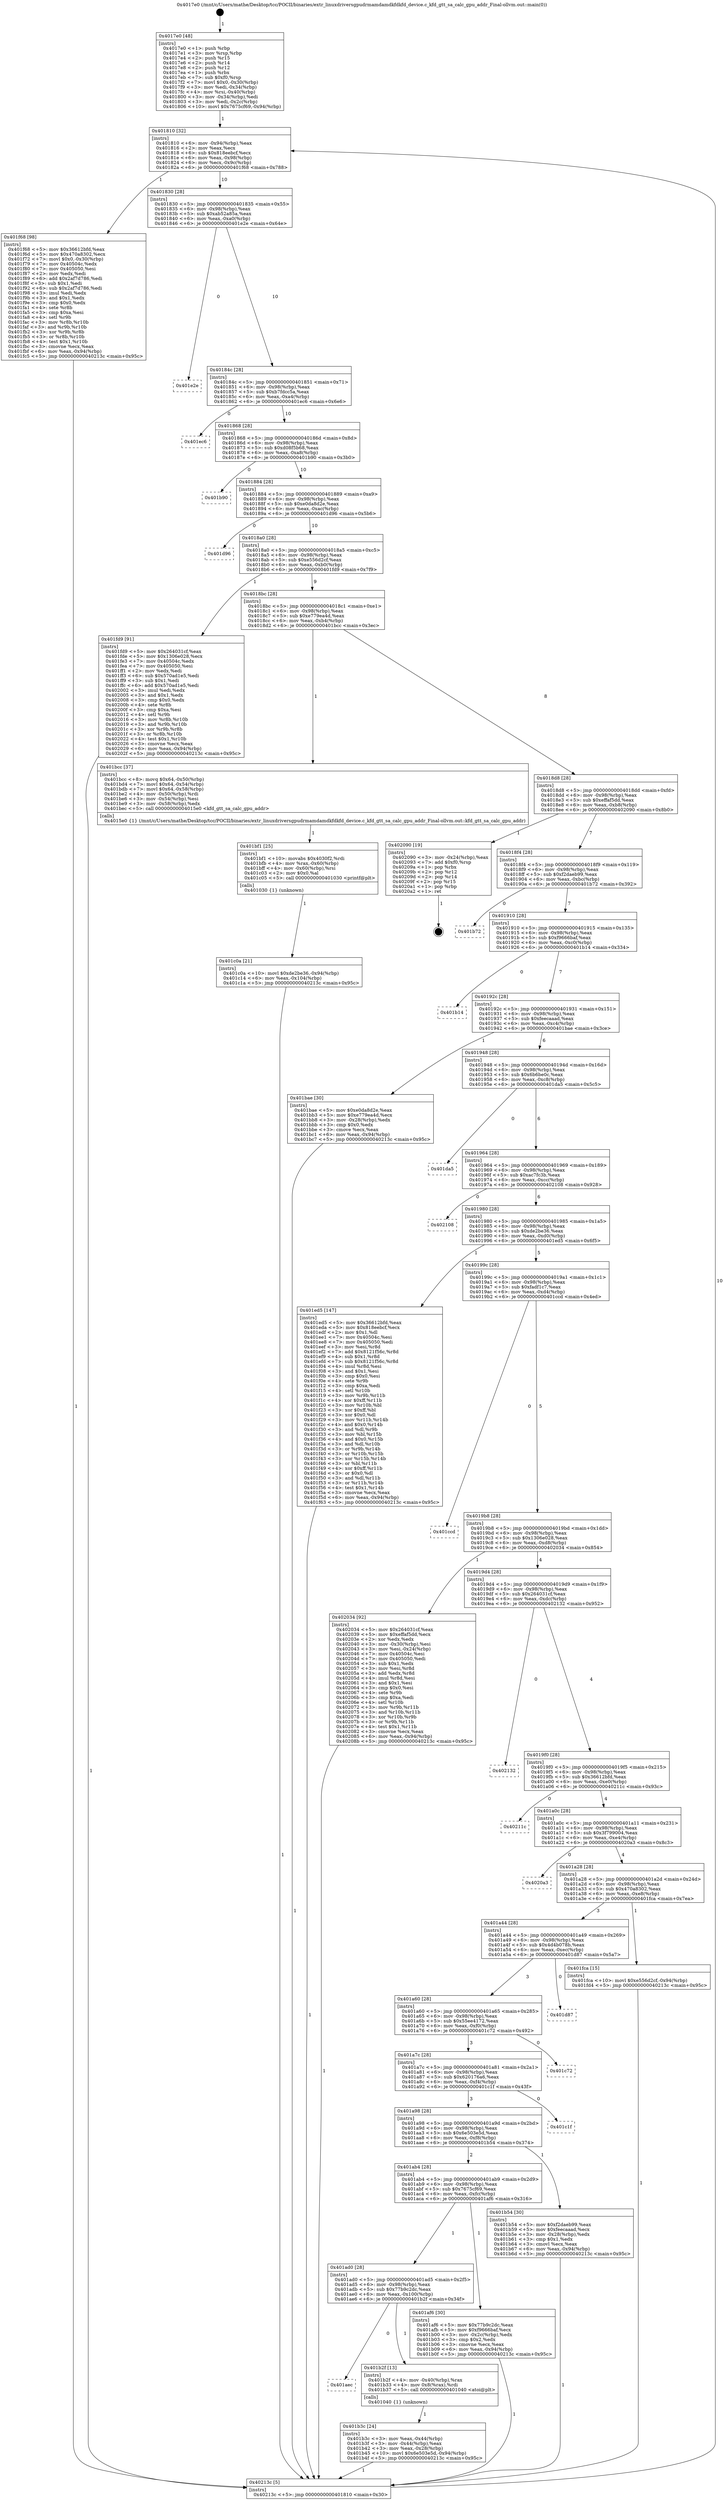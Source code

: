 digraph "0x4017e0" {
  label = "0x4017e0 (/mnt/c/Users/mathe/Desktop/tcc/POCII/binaries/extr_linuxdriversgpudrmamdamdkfdkfd_device.c_kfd_gtt_sa_calc_gpu_addr_Final-ollvm.out::main(0))"
  labelloc = "t"
  node[shape=record]

  Entry [label="",width=0.3,height=0.3,shape=circle,fillcolor=black,style=filled]
  "0x401810" [label="{
     0x401810 [32]\l
     | [instrs]\l
     &nbsp;&nbsp;0x401810 \<+6\>: mov -0x94(%rbp),%eax\l
     &nbsp;&nbsp;0x401816 \<+2\>: mov %eax,%ecx\l
     &nbsp;&nbsp;0x401818 \<+6\>: sub $0x818eebcf,%ecx\l
     &nbsp;&nbsp;0x40181e \<+6\>: mov %eax,-0x98(%rbp)\l
     &nbsp;&nbsp;0x401824 \<+6\>: mov %ecx,-0x9c(%rbp)\l
     &nbsp;&nbsp;0x40182a \<+6\>: je 0000000000401f68 \<main+0x788\>\l
  }"]
  "0x401f68" [label="{
     0x401f68 [98]\l
     | [instrs]\l
     &nbsp;&nbsp;0x401f68 \<+5\>: mov $0x36612bfd,%eax\l
     &nbsp;&nbsp;0x401f6d \<+5\>: mov $0x470a8302,%ecx\l
     &nbsp;&nbsp;0x401f72 \<+7\>: movl $0x0,-0x30(%rbp)\l
     &nbsp;&nbsp;0x401f79 \<+7\>: mov 0x40504c,%edx\l
     &nbsp;&nbsp;0x401f80 \<+7\>: mov 0x405050,%esi\l
     &nbsp;&nbsp;0x401f87 \<+2\>: mov %edx,%edi\l
     &nbsp;&nbsp;0x401f89 \<+6\>: add $0x2af7d786,%edi\l
     &nbsp;&nbsp;0x401f8f \<+3\>: sub $0x1,%edi\l
     &nbsp;&nbsp;0x401f92 \<+6\>: sub $0x2af7d786,%edi\l
     &nbsp;&nbsp;0x401f98 \<+3\>: imul %edi,%edx\l
     &nbsp;&nbsp;0x401f9b \<+3\>: and $0x1,%edx\l
     &nbsp;&nbsp;0x401f9e \<+3\>: cmp $0x0,%edx\l
     &nbsp;&nbsp;0x401fa1 \<+4\>: sete %r8b\l
     &nbsp;&nbsp;0x401fa5 \<+3\>: cmp $0xa,%esi\l
     &nbsp;&nbsp;0x401fa8 \<+4\>: setl %r9b\l
     &nbsp;&nbsp;0x401fac \<+3\>: mov %r8b,%r10b\l
     &nbsp;&nbsp;0x401faf \<+3\>: and %r9b,%r10b\l
     &nbsp;&nbsp;0x401fb2 \<+3\>: xor %r9b,%r8b\l
     &nbsp;&nbsp;0x401fb5 \<+3\>: or %r8b,%r10b\l
     &nbsp;&nbsp;0x401fb8 \<+4\>: test $0x1,%r10b\l
     &nbsp;&nbsp;0x401fbc \<+3\>: cmovne %ecx,%eax\l
     &nbsp;&nbsp;0x401fbf \<+6\>: mov %eax,-0x94(%rbp)\l
     &nbsp;&nbsp;0x401fc5 \<+5\>: jmp 000000000040213c \<main+0x95c\>\l
  }"]
  "0x401830" [label="{
     0x401830 [28]\l
     | [instrs]\l
     &nbsp;&nbsp;0x401830 \<+5\>: jmp 0000000000401835 \<main+0x55\>\l
     &nbsp;&nbsp;0x401835 \<+6\>: mov -0x98(%rbp),%eax\l
     &nbsp;&nbsp;0x40183b \<+5\>: sub $0xab52a85a,%eax\l
     &nbsp;&nbsp;0x401840 \<+6\>: mov %eax,-0xa0(%rbp)\l
     &nbsp;&nbsp;0x401846 \<+6\>: je 0000000000401e2e \<main+0x64e\>\l
  }"]
  Exit [label="",width=0.3,height=0.3,shape=circle,fillcolor=black,style=filled,peripheries=2]
  "0x401e2e" [label="{
     0x401e2e\l
  }", style=dashed]
  "0x40184c" [label="{
     0x40184c [28]\l
     | [instrs]\l
     &nbsp;&nbsp;0x40184c \<+5\>: jmp 0000000000401851 \<main+0x71\>\l
     &nbsp;&nbsp;0x401851 \<+6\>: mov -0x98(%rbp),%eax\l
     &nbsp;&nbsp;0x401857 \<+5\>: sub $0xb7fdcc5a,%eax\l
     &nbsp;&nbsp;0x40185c \<+6\>: mov %eax,-0xa4(%rbp)\l
     &nbsp;&nbsp;0x401862 \<+6\>: je 0000000000401ec6 \<main+0x6e6\>\l
  }"]
  "0x401c0a" [label="{
     0x401c0a [21]\l
     | [instrs]\l
     &nbsp;&nbsp;0x401c0a \<+10\>: movl $0xde2be36,-0x94(%rbp)\l
     &nbsp;&nbsp;0x401c14 \<+6\>: mov %eax,-0x104(%rbp)\l
     &nbsp;&nbsp;0x401c1a \<+5\>: jmp 000000000040213c \<main+0x95c\>\l
  }"]
  "0x401ec6" [label="{
     0x401ec6\l
  }", style=dashed]
  "0x401868" [label="{
     0x401868 [28]\l
     | [instrs]\l
     &nbsp;&nbsp;0x401868 \<+5\>: jmp 000000000040186d \<main+0x8d\>\l
     &nbsp;&nbsp;0x40186d \<+6\>: mov -0x98(%rbp),%eax\l
     &nbsp;&nbsp;0x401873 \<+5\>: sub $0xd08f5b68,%eax\l
     &nbsp;&nbsp;0x401878 \<+6\>: mov %eax,-0xa8(%rbp)\l
     &nbsp;&nbsp;0x40187e \<+6\>: je 0000000000401b90 \<main+0x3b0\>\l
  }"]
  "0x401bf1" [label="{
     0x401bf1 [25]\l
     | [instrs]\l
     &nbsp;&nbsp;0x401bf1 \<+10\>: movabs $0x4030f2,%rdi\l
     &nbsp;&nbsp;0x401bfb \<+4\>: mov %rax,-0x60(%rbp)\l
     &nbsp;&nbsp;0x401bff \<+4\>: mov -0x60(%rbp),%rsi\l
     &nbsp;&nbsp;0x401c03 \<+2\>: mov $0x0,%al\l
     &nbsp;&nbsp;0x401c05 \<+5\>: call 0000000000401030 \<printf@plt\>\l
     | [calls]\l
     &nbsp;&nbsp;0x401030 \{1\} (unknown)\l
  }"]
  "0x401b90" [label="{
     0x401b90\l
  }", style=dashed]
  "0x401884" [label="{
     0x401884 [28]\l
     | [instrs]\l
     &nbsp;&nbsp;0x401884 \<+5\>: jmp 0000000000401889 \<main+0xa9\>\l
     &nbsp;&nbsp;0x401889 \<+6\>: mov -0x98(%rbp),%eax\l
     &nbsp;&nbsp;0x40188f \<+5\>: sub $0xe0da8d2e,%eax\l
     &nbsp;&nbsp;0x401894 \<+6\>: mov %eax,-0xac(%rbp)\l
     &nbsp;&nbsp;0x40189a \<+6\>: je 0000000000401d96 \<main+0x5b6\>\l
  }"]
  "0x401b3c" [label="{
     0x401b3c [24]\l
     | [instrs]\l
     &nbsp;&nbsp;0x401b3c \<+3\>: mov %eax,-0x44(%rbp)\l
     &nbsp;&nbsp;0x401b3f \<+3\>: mov -0x44(%rbp),%eax\l
     &nbsp;&nbsp;0x401b42 \<+3\>: mov %eax,-0x28(%rbp)\l
     &nbsp;&nbsp;0x401b45 \<+10\>: movl $0x6e503e5d,-0x94(%rbp)\l
     &nbsp;&nbsp;0x401b4f \<+5\>: jmp 000000000040213c \<main+0x95c\>\l
  }"]
  "0x401d96" [label="{
     0x401d96\l
  }", style=dashed]
  "0x4018a0" [label="{
     0x4018a0 [28]\l
     | [instrs]\l
     &nbsp;&nbsp;0x4018a0 \<+5\>: jmp 00000000004018a5 \<main+0xc5\>\l
     &nbsp;&nbsp;0x4018a5 \<+6\>: mov -0x98(%rbp),%eax\l
     &nbsp;&nbsp;0x4018ab \<+5\>: sub $0xe556d2cf,%eax\l
     &nbsp;&nbsp;0x4018b0 \<+6\>: mov %eax,-0xb0(%rbp)\l
     &nbsp;&nbsp;0x4018b6 \<+6\>: je 0000000000401fd9 \<main+0x7f9\>\l
  }"]
  "0x401aec" [label="{
     0x401aec\l
  }", style=dashed]
  "0x401fd9" [label="{
     0x401fd9 [91]\l
     | [instrs]\l
     &nbsp;&nbsp;0x401fd9 \<+5\>: mov $0x264031cf,%eax\l
     &nbsp;&nbsp;0x401fde \<+5\>: mov $0x1306e028,%ecx\l
     &nbsp;&nbsp;0x401fe3 \<+7\>: mov 0x40504c,%edx\l
     &nbsp;&nbsp;0x401fea \<+7\>: mov 0x405050,%esi\l
     &nbsp;&nbsp;0x401ff1 \<+2\>: mov %edx,%edi\l
     &nbsp;&nbsp;0x401ff3 \<+6\>: sub $0x570ad1e5,%edi\l
     &nbsp;&nbsp;0x401ff9 \<+3\>: sub $0x1,%edi\l
     &nbsp;&nbsp;0x401ffc \<+6\>: add $0x570ad1e5,%edi\l
     &nbsp;&nbsp;0x402002 \<+3\>: imul %edi,%edx\l
     &nbsp;&nbsp;0x402005 \<+3\>: and $0x1,%edx\l
     &nbsp;&nbsp;0x402008 \<+3\>: cmp $0x0,%edx\l
     &nbsp;&nbsp;0x40200b \<+4\>: sete %r8b\l
     &nbsp;&nbsp;0x40200f \<+3\>: cmp $0xa,%esi\l
     &nbsp;&nbsp;0x402012 \<+4\>: setl %r9b\l
     &nbsp;&nbsp;0x402016 \<+3\>: mov %r8b,%r10b\l
     &nbsp;&nbsp;0x402019 \<+3\>: and %r9b,%r10b\l
     &nbsp;&nbsp;0x40201c \<+3\>: xor %r9b,%r8b\l
     &nbsp;&nbsp;0x40201f \<+3\>: or %r8b,%r10b\l
     &nbsp;&nbsp;0x402022 \<+4\>: test $0x1,%r10b\l
     &nbsp;&nbsp;0x402026 \<+3\>: cmovne %ecx,%eax\l
     &nbsp;&nbsp;0x402029 \<+6\>: mov %eax,-0x94(%rbp)\l
     &nbsp;&nbsp;0x40202f \<+5\>: jmp 000000000040213c \<main+0x95c\>\l
  }"]
  "0x4018bc" [label="{
     0x4018bc [28]\l
     | [instrs]\l
     &nbsp;&nbsp;0x4018bc \<+5\>: jmp 00000000004018c1 \<main+0xe1\>\l
     &nbsp;&nbsp;0x4018c1 \<+6\>: mov -0x98(%rbp),%eax\l
     &nbsp;&nbsp;0x4018c7 \<+5\>: sub $0xe779ea4d,%eax\l
     &nbsp;&nbsp;0x4018cc \<+6\>: mov %eax,-0xb4(%rbp)\l
     &nbsp;&nbsp;0x4018d2 \<+6\>: je 0000000000401bcc \<main+0x3ec\>\l
  }"]
  "0x401b2f" [label="{
     0x401b2f [13]\l
     | [instrs]\l
     &nbsp;&nbsp;0x401b2f \<+4\>: mov -0x40(%rbp),%rax\l
     &nbsp;&nbsp;0x401b33 \<+4\>: mov 0x8(%rax),%rdi\l
     &nbsp;&nbsp;0x401b37 \<+5\>: call 0000000000401040 \<atoi@plt\>\l
     | [calls]\l
     &nbsp;&nbsp;0x401040 \{1\} (unknown)\l
  }"]
  "0x401bcc" [label="{
     0x401bcc [37]\l
     | [instrs]\l
     &nbsp;&nbsp;0x401bcc \<+8\>: movq $0x64,-0x50(%rbp)\l
     &nbsp;&nbsp;0x401bd4 \<+7\>: movl $0x64,-0x54(%rbp)\l
     &nbsp;&nbsp;0x401bdb \<+7\>: movl $0x64,-0x58(%rbp)\l
     &nbsp;&nbsp;0x401be2 \<+4\>: mov -0x50(%rbp),%rdi\l
     &nbsp;&nbsp;0x401be6 \<+3\>: mov -0x54(%rbp),%esi\l
     &nbsp;&nbsp;0x401be9 \<+3\>: mov -0x58(%rbp),%edx\l
     &nbsp;&nbsp;0x401bec \<+5\>: call 00000000004015e0 \<kfd_gtt_sa_calc_gpu_addr\>\l
     | [calls]\l
     &nbsp;&nbsp;0x4015e0 \{1\} (/mnt/c/Users/mathe/Desktop/tcc/POCII/binaries/extr_linuxdriversgpudrmamdamdkfdkfd_device.c_kfd_gtt_sa_calc_gpu_addr_Final-ollvm.out::kfd_gtt_sa_calc_gpu_addr)\l
  }"]
  "0x4018d8" [label="{
     0x4018d8 [28]\l
     | [instrs]\l
     &nbsp;&nbsp;0x4018d8 \<+5\>: jmp 00000000004018dd \<main+0xfd\>\l
     &nbsp;&nbsp;0x4018dd \<+6\>: mov -0x98(%rbp),%eax\l
     &nbsp;&nbsp;0x4018e3 \<+5\>: sub $0xeffaf5dd,%eax\l
     &nbsp;&nbsp;0x4018e8 \<+6\>: mov %eax,-0xb8(%rbp)\l
     &nbsp;&nbsp;0x4018ee \<+6\>: je 0000000000402090 \<main+0x8b0\>\l
  }"]
  "0x4017e0" [label="{
     0x4017e0 [48]\l
     | [instrs]\l
     &nbsp;&nbsp;0x4017e0 \<+1\>: push %rbp\l
     &nbsp;&nbsp;0x4017e1 \<+3\>: mov %rsp,%rbp\l
     &nbsp;&nbsp;0x4017e4 \<+2\>: push %r15\l
     &nbsp;&nbsp;0x4017e6 \<+2\>: push %r14\l
     &nbsp;&nbsp;0x4017e8 \<+2\>: push %r12\l
     &nbsp;&nbsp;0x4017ea \<+1\>: push %rbx\l
     &nbsp;&nbsp;0x4017eb \<+7\>: sub $0xf0,%rsp\l
     &nbsp;&nbsp;0x4017f2 \<+7\>: movl $0x0,-0x30(%rbp)\l
     &nbsp;&nbsp;0x4017f9 \<+3\>: mov %edi,-0x34(%rbp)\l
     &nbsp;&nbsp;0x4017fc \<+4\>: mov %rsi,-0x40(%rbp)\l
     &nbsp;&nbsp;0x401800 \<+3\>: mov -0x34(%rbp),%edi\l
     &nbsp;&nbsp;0x401803 \<+3\>: mov %edi,-0x2c(%rbp)\l
     &nbsp;&nbsp;0x401806 \<+10\>: movl $0x7675cf69,-0x94(%rbp)\l
  }"]
  "0x402090" [label="{
     0x402090 [19]\l
     | [instrs]\l
     &nbsp;&nbsp;0x402090 \<+3\>: mov -0x24(%rbp),%eax\l
     &nbsp;&nbsp;0x402093 \<+7\>: add $0xf0,%rsp\l
     &nbsp;&nbsp;0x40209a \<+1\>: pop %rbx\l
     &nbsp;&nbsp;0x40209b \<+2\>: pop %r12\l
     &nbsp;&nbsp;0x40209d \<+2\>: pop %r14\l
     &nbsp;&nbsp;0x40209f \<+2\>: pop %r15\l
     &nbsp;&nbsp;0x4020a1 \<+1\>: pop %rbp\l
     &nbsp;&nbsp;0x4020a2 \<+1\>: ret\l
  }"]
  "0x4018f4" [label="{
     0x4018f4 [28]\l
     | [instrs]\l
     &nbsp;&nbsp;0x4018f4 \<+5\>: jmp 00000000004018f9 \<main+0x119\>\l
     &nbsp;&nbsp;0x4018f9 \<+6\>: mov -0x98(%rbp),%eax\l
     &nbsp;&nbsp;0x4018ff \<+5\>: sub $0xf2daeb99,%eax\l
     &nbsp;&nbsp;0x401904 \<+6\>: mov %eax,-0xbc(%rbp)\l
     &nbsp;&nbsp;0x40190a \<+6\>: je 0000000000401b72 \<main+0x392\>\l
  }"]
  "0x40213c" [label="{
     0x40213c [5]\l
     | [instrs]\l
     &nbsp;&nbsp;0x40213c \<+5\>: jmp 0000000000401810 \<main+0x30\>\l
  }"]
  "0x401b72" [label="{
     0x401b72\l
  }", style=dashed]
  "0x401910" [label="{
     0x401910 [28]\l
     | [instrs]\l
     &nbsp;&nbsp;0x401910 \<+5\>: jmp 0000000000401915 \<main+0x135\>\l
     &nbsp;&nbsp;0x401915 \<+6\>: mov -0x98(%rbp),%eax\l
     &nbsp;&nbsp;0x40191b \<+5\>: sub $0xf9666baf,%eax\l
     &nbsp;&nbsp;0x401920 \<+6\>: mov %eax,-0xc0(%rbp)\l
     &nbsp;&nbsp;0x401926 \<+6\>: je 0000000000401b14 \<main+0x334\>\l
  }"]
  "0x401ad0" [label="{
     0x401ad0 [28]\l
     | [instrs]\l
     &nbsp;&nbsp;0x401ad0 \<+5\>: jmp 0000000000401ad5 \<main+0x2f5\>\l
     &nbsp;&nbsp;0x401ad5 \<+6\>: mov -0x98(%rbp),%eax\l
     &nbsp;&nbsp;0x401adb \<+5\>: sub $0x77b9c2dc,%eax\l
     &nbsp;&nbsp;0x401ae0 \<+6\>: mov %eax,-0x100(%rbp)\l
     &nbsp;&nbsp;0x401ae6 \<+6\>: je 0000000000401b2f \<main+0x34f\>\l
  }"]
  "0x401b14" [label="{
     0x401b14\l
  }", style=dashed]
  "0x40192c" [label="{
     0x40192c [28]\l
     | [instrs]\l
     &nbsp;&nbsp;0x40192c \<+5\>: jmp 0000000000401931 \<main+0x151\>\l
     &nbsp;&nbsp;0x401931 \<+6\>: mov -0x98(%rbp),%eax\l
     &nbsp;&nbsp;0x401937 \<+5\>: sub $0xfeecaaad,%eax\l
     &nbsp;&nbsp;0x40193c \<+6\>: mov %eax,-0xc4(%rbp)\l
     &nbsp;&nbsp;0x401942 \<+6\>: je 0000000000401bae \<main+0x3ce\>\l
  }"]
  "0x401af6" [label="{
     0x401af6 [30]\l
     | [instrs]\l
     &nbsp;&nbsp;0x401af6 \<+5\>: mov $0x77b9c2dc,%eax\l
     &nbsp;&nbsp;0x401afb \<+5\>: mov $0xf9666baf,%ecx\l
     &nbsp;&nbsp;0x401b00 \<+3\>: mov -0x2c(%rbp),%edx\l
     &nbsp;&nbsp;0x401b03 \<+3\>: cmp $0x2,%edx\l
     &nbsp;&nbsp;0x401b06 \<+3\>: cmovne %ecx,%eax\l
     &nbsp;&nbsp;0x401b09 \<+6\>: mov %eax,-0x94(%rbp)\l
     &nbsp;&nbsp;0x401b0f \<+5\>: jmp 000000000040213c \<main+0x95c\>\l
  }"]
  "0x401bae" [label="{
     0x401bae [30]\l
     | [instrs]\l
     &nbsp;&nbsp;0x401bae \<+5\>: mov $0xe0da8d2e,%eax\l
     &nbsp;&nbsp;0x401bb3 \<+5\>: mov $0xe779ea4d,%ecx\l
     &nbsp;&nbsp;0x401bb8 \<+3\>: mov -0x28(%rbp),%edx\l
     &nbsp;&nbsp;0x401bbb \<+3\>: cmp $0x0,%edx\l
     &nbsp;&nbsp;0x401bbe \<+3\>: cmove %ecx,%eax\l
     &nbsp;&nbsp;0x401bc1 \<+6\>: mov %eax,-0x94(%rbp)\l
     &nbsp;&nbsp;0x401bc7 \<+5\>: jmp 000000000040213c \<main+0x95c\>\l
  }"]
  "0x401948" [label="{
     0x401948 [28]\l
     | [instrs]\l
     &nbsp;&nbsp;0x401948 \<+5\>: jmp 000000000040194d \<main+0x16d\>\l
     &nbsp;&nbsp;0x40194d \<+6\>: mov -0x98(%rbp),%eax\l
     &nbsp;&nbsp;0x401953 \<+5\>: sub $0x6b6be0c,%eax\l
     &nbsp;&nbsp;0x401958 \<+6\>: mov %eax,-0xc8(%rbp)\l
     &nbsp;&nbsp;0x40195e \<+6\>: je 0000000000401da5 \<main+0x5c5\>\l
  }"]
  "0x401ab4" [label="{
     0x401ab4 [28]\l
     | [instrs]\l
     &nbsp;&nbsp;0x401ab4 \<+5\>: jmp 0000000000401ab9 \<main+0x2d9\>\l
     &nbsp;&nbsp;0x401ab9 \<+6\>: mov -0x98(%rbp),%eax\l
     &nbsp;&nbsp;0x401abf \<+5\>: sub $0x7675cf69,%eax\l
     &nbsp;&nbsp;0x401ac4 \<+6\>: mov %eax,-0xfc(%rbp)\l
     &nbsp;&nbsp;0x401aca \<+6\>: je 0000000000401af6 \<main+0x316\>\l
  }"]
  "0x401da5" [label="{
     0x401da5\l
  }", style=dashed]
  "0x401964" [label="{
     0x401964 [28]\l
     | [instrs]\l
     &nbsp;&nbsp;0x401964 \<+5\>: jmp 0000000000401969 \<main+0x189\>\l
     &nbsp;&nbsp;0x401969 \<+6\>: mov -0x98(%rbp),%eax\l
     &nbsp;&nbsp;0x40196f \<+5\>: sub $0xac7fc3b,%eax\l
     &nbsp;&nbsp;0x401974 \<+6\>: mov %eax,-0xcc(%rbp)\l
     &nbsp;&nbsp;0x40197a \<+6\>: je 0000000000402108 \<main+0x928\>\l
  }"]
  "0x401b54" [label="{
     0x401b54 [30]\l
     | [instrs]\l
     &nbsp;&nbsp;0x401b54 \<+5\>: mov $0xf2daeb99,%eax\l
     &nbsp;&nbsp;0x401b59 \<+5\>: mov $0xfeecaaad,%ecx\l
     &nbsp;&nbsp;0x401b5e \<+3\>: mov -0x28(%rbp),%edx\l
     &nbsp;&nbsp;0x401b61 \<+3\>: cmp $0x1,%edx\l
     &nbsp;&nbsp;0x401b64 \<+3\>: cmovl %ecx,%eax\l
     &nbsp;&nbsp;0x401b67 \<+6\>: mov %eax,-0x94(%rbp)\l
     &nbsp;&nbsp;0x401b6d \<+5\>: jmp 000000000040213c \<main+0x95c\>\l
  }"]
  "0x402108" [label="{
     0x402108\l
  }", style=dashed]
  "0x401980" [label="{
     0x401980 [28]\l
     | [instrs]\l
     &nbsp;&nbsp;0x401980 \<+5\>: jmp 0000000000401985 \<main+0x1a5\>\l
     &nbsp;&nbsp;0x401985 \<+6\>: mov -0x98(%rbp),%eax\l
     &nbsp;&nbsp;0x40198b \<+5\>: sub $0xde2be36,%eax\l
     &nbsp;&nbsp;0x401990 \<+6\>: mov %eax,-0xd0(%rbp)\l
     &nbsp;&nbsp;0x401996 \<+6\>: je 0000000000401ed5 \<main+0x6f5\>\l
  }"]
  "0x401a98" [label="{
     0x401a98 [28]\l
     | [instrs]\l
     &nbsp;&nbsp;0x401a98 \<+5\>: jmp 0000000000401a9d \<main+0x2bd\>\l
     &nbsp;&nbsp;0x401a9d \<+6\>: mov -0x98(%rbp),%eax\l
     &nbsp;&nbsp;0x401aa3 \<+5\>: sub $0x6e503e5d,%eax\l
     &nbsp;&nbsp;0x401aa8 \<+6\>: mov %eax,-0xf8(%rbp)\l
     &nbsp;&nbsp;0x401aae \<+6\>: je 0000000000401b54 \<main+0x374\>\l
  }"]
  "0x401ed5" [label="{
     0x401ed5 [147]\l
     | [instrs]\l
     &nbsp;&nbsp;0x401ed5 \<+5\>: mov $0x36612bfd,%eax\l
     &nbsp;&nbsp;0x401eda \<+5\>: mov $0x818eebcf,%ecx\l
     &nbsp;&nbsp;0x401edf \<+2\>: mov $0x1,%dl\l
     &nbsp;&nbsp;0x401ee1 \<+7\>: mov 0x40504c,%esi\l
     &nbsp;&nbsp;0x401ee8 \<+7\>: mov 0x405050,%edi\l
     &nbsp;&nbsp;0x401eef \<+3\>: mov %esi,%r8d\l
     &nbsp;&nbsp;0x401ef2 \<+7\>: add $0x8121f56c,%r8d\l
     &nbsp;&nbsp;0x401ef9 \<+4\>: sub $0x1,%r8d\l
     &nbsp;&nbsp;0x401efd \<+7\>: sub $0x8121f56c,%r8d\l
     &nbsp;&nbsp;0x401f04 \<+4\>: imul %r8d,%esi\l
     &nbsp;&nbsp;0x401f08 \<+3\>: and $0x1,%esi\l
     &nbsp;&nbsp;0x401f0b \<+3\>: cmp $0x0,%esi\l
     &nbsp;&nbsp;0x401f0e \<+4\>: sete %r9b\l
     &nbsp;&nbsp;0x401f12 \<+3\>: cmp $0xa,%edi\l
     &nbsp;&nbsp;0x401f15 \<+4\>: setl %r10b\l
     &nbsp;&nbsp;0x401f19 \<+3\>: mov %r9b,%r11b\l
     &nbsp;&nbsp;0x401f1c \<+4\>: xor $0xff,%r11b\l
     &nbsp;&nbsp;0x401f20 \<+3\>: mov %r10b,%bl\l
     &nbsp;&nbsp;0x401f23 \<+3\>: xor $0xff,%bl\l
     &nbsp;&nbsp;0x401f26 \<+3\>: xor $0x0,%dl\l
     &nbsp;&nbsp;0x401f29 \<+3\>: mov %r11b,%r14b\l
     &nbsp;&nbsp;0x401f2c \<+4\>: and $0x0,%r14b\l
     &nbsp;&nbsp;0x401f30 \<+3\>: and %dl,%r9b\l
     &nbsp;&nbsp;0x401f33 \<+3\>: mov %bl,%r15b\l
     &nbsp;&nbsp;0x401f36 \<+4\>: and $0x0,%r15b\l
     &nbsp;&nbsp;0x401f3a \<+3\>: and %dl,%r10b\l
     &nbsp;&nbsp;0x401f3d \<+3\>: or %r9b,%r14b\l
     &nbsp;&nbsp;0x401f40 \<+3\>: or %r10b,%r15b\l
     &nbsp;&nbsp;0x401f43 \<+3\>: xor %r15b,%r14b\l
     &nbsp;&nbsp;0x401f46 \<+3\>: or %bl,%r11b\l
     &nbsp;&nbsp;0x401f49 \<+4\>: xor $0xff,%r11b\l
     &nbsp;&nbsp;0x401f4d \<+3\>: or $0x0,%dl\l
     &nbsp;&nbsp;0x401f50 \<+3\>: and %dl,%r11b\l
     &nbsp;&nbsp;0x401f53 \<+3\>: or %r11b,%r14b\l
     &nbsp;&nbsp;0x401f56 \<+4\>: test $0x1,%r14b\l
     &nbsp;&nbsp;0x401f5a \<+3\>: cmovne %ecx,%eax\l
     &nbsp;&nbsp;0x401f5d \<+6\>: mov %eax,-0x94(%rbp)\l
     &nbsp;&nbsp;0x401f63 \<+5\>: jmp 000000000040213c \<main+0x95c\>\l
  }"]
  "0x40199c" [label="{
     0x40199c [28]\l
     | [instrs]\l
     &nbsp;&nbsp;0x40199c \<+5\>: jmp 00000000004019a1 \<main+0x1c1\>\l
     &nbsp;&nbsp;0x4019a1 \<+6\>: mov -0x98(%rbp),%eax\l
     &nbsp;&nbsp;0x4019a7 \<+5\>: sub $0xfadf1c7,%eax\l
     &nbsp;&nbsp;0x4019ac \<+6\>: mov %eax,-0xd4(%rbp)\l
     &nbsp;&nbsp;0x4019b2 \<+6\>: je 0000000000401ccd \<main+0x4ed\>\l
  }"]
  "0x401c1f" [label="{
     0x401c1f\l
  }", style=dashed]
  "0x401ccd" [label="{
     0x401ccd\l
  }", style=dashed]
  "0x4019b8" [label="{
     0x4019b8 [28]\l
     | [instrs]\l
     &nbsp;&nbsp;0x4019b8 \<+5\>: jmp 00000000004019bd \<main+0x1dd\>\l
     &nbsp;&nbsp;0x4019bd \<+6\>: mov -0x98(%rbp),%eax\l
     &nbsp;&nbsp;0x4019c3 \<+5\>: sub $0x1306e028,%eax\l
     &nbsp;&nbsp;0x4019c8 \<+6\>: mov %eax,-0xd8(%rbp)\l
     &nbsp;&nbsp;0x4019ce \<+6\>: je 0000000000402034 \<main+0x854\>\l
  }"]
  "0x401a7c" [label="{
     0x401a7c [28]\l
     | [instrs]\l
     &nbsp;&nbsp;0x401a7c \<+5\>: jmp 0000000000401a81 \<main+0x2a1\>\l
     &nbsp;&nbsp;0x401a81 \<+6\>: mov -0x98(%rbp),%eax\l
     &nbsp;&nbsp;0x401a87 \<+5\>: sub $0x620176a6,%eax\l
     &nbsp;&nbsp;0x401a8c \<+6\>: mov %eax,-0xf4(%rbp)\l
     &nbsp;&nbsp;0x401a92 \<+6\>: je 0000000000401c1f \<main+0x43f\>\l
  }"]
  "0x402034" [label="{
     0x402034 [92]\l
     | [instrs]\l
     &nbsp;&nbsp;0x402034 \<+5\>: mov $0x264031cf,%eax\l
     &nbsp;&nbsp;0x402039 \<+5\>: mov $0xeffaf5dd,%ecx\l
     &nbsp;&nbsp;0x40203e \<+2\>: xor %edx,%edx\l
     &nbsp;&nbsp;0x402040 \<+3\>: mov -0x30(%rbp),%esi\l
     &nbsp;&nbsp;0x402043 \<+3\>: mov %esi,-0x24(%rbp)\l
     &nbsp;&nbsp;0x402046 \<+7\>: mov 0x40504c,%esi\l
     &nbsp;&nbsp;0x40204d \<+7\>: mov 0x405050,%edi\l
     &nbsp;&nbsp;0x402054 \<+3\>: sub $0x1,%edx\l
     &nbsp;&nbsp;0x402057 \<+3\>: mov %esi,%r8d\l
     &nbsp;&nbsp;0x40205a \<+3\>: add %edx,%r8d\l
     &nbsp;&nbsp;0x40205d \<+4\>: imul %r8d,%esi\l
     &nbsp;&nbsp;0x402061 \<+3\>: and $0x1,%esi\l
     &nbsp;&nbsp;0x402064 \<+3\>: cmp $0x0,%esi\l
     &nbsp;&nbsp;0x402067 \<+4\>: sete %r9b\l
     &nbsp;&nbsp;0x40206b \<+3\>: cmp $0xa,%edi\l
     &nbsp;&nbsp;0x40206e \<+4\>: setl %r10b\l
     &nbsp;&nbsp;0x402072 \<+3\>: mov %r9b,%r11b\l
     &nbsp;&nbsp;0x402075 \<+3\>: and %r10b,%r11b\l
     &nbsp;&nbsp;0x402078 \<+3\>: xor %r10b,%r9b\l
     &nbsp;&nbsp;0x40207b \<+3\>: or %r9b,%r11b\l
     &nbsp;&nbsp;0x40207e \<+4\>: test $0x1,%r11b\l
     &nbsp;&nbsp;0x402082 \<+3\>: cmovne %ecx,%eax\l
     &nbsp;&nbsp;0x402085 \<+6\>: mov %eax,-0x94(%rbp)\l
     &nbsp;&nbsp;0x40208b \<+5\>: jmp 000000000040213c \<main+0x95c\>\l
  }"]
  "0x4019d4" [label="{
     0x4019d4 [28]\l
     | [instrs]\l
     &nbsp;&nbsp;0x4019d4 \<+5\>: jmp 00000000004019d9 \<main+0x1f9\>\l
     &nbsp;&nbsp;0x4019d9 \<+6\>: mov -0x98(%rbp),%eax\l
     &nbsp;&nbsp;0x4019df \<+5\>: sub $0x264031cf,%eax\l
     &nbsp;&nbsp;0x4019e4 \<+6\>: mov %eax,-0xdc(%rbp)\l
     &nbsp;&nbsp;0x4019ea \<+6\>: je 0000000000402132 \<main+0x952\>\l
  }"]
  "0x401c72" [label="{
     0x401c72\l
  }", style=dashed]
  "0x402132" [label="{
     0x402132\l
  }", style=dashed]
  "0x4019f0" [label="{
     0x4019f0 [28]\l
     | [instrs]\l
     &nbsp;&nbsp;0x4019f0 \<+5\>: jmp 00000000004019f5 \<main+0x215\>\l
     &nbsp;&nbsp;0x4019f5 \<+6\>: mov -0x98(%rbp),%eax\l
     &nbsp;&nbsp;0x4019fb \<+5\>: sub $0x36612bfd,%eax\l
     &nbsp;&nbsp;0x401a00 \<+6\>: mov %eax,-0xe0(%rbp)\l
     &nbsp;&nbsp;0x401a06 \<+6\>: je 000000000040211c \<main+0x93c\>\l
  }"]
  "0x401a60" [label="{
     0x401a60 [28]\l
     | [instrs]\l
     &nbsp;&nbsp;0x401a60 \<+5\>: jmp 0000000000401a65 \<main+0x285\>\l
     &nbsp;&nbsp;0x401a65 \<+6\>: mov -0x98(%rbp),%eax\l
     &nbsp;&nbsp;0x401a6b \<+5\>: sub $0x55ee4172,%eax\l
     &nbsp;&nbsp;0x401a70 \<+6\>: mov %eax,-0xf0(%rbp)\l
     &nbsp;&nbsp;0x401a76 \<+6\>: je 0000000000401c72 \<main+0x492\>\l
  }"]
  "0x40211c" [label="{
     0x40211c\l
  }", style=dashed]
  "0x401a0c" [label="{
     0x401a0c [28]\l
     | [instrs]\l
     &nbsp;&nbsp;0x401a0c \<+5\>: jmp 0000000000401a11 \<main+0x231\>\l
     &nbsp;&nbsp;0x401a11 \<+6\>: mov -0x98(%rbp),%eax\l
     &nbsp;&nbsp;0x401a17 \<+5\>: sub $0x3f799004,%eax\l
     &nbsp;&nbsp;0x401a1c \<+6\>: mov %eax,-0xe4(%rbp)\l
     &nbsp;&nbsp;0x401a22 \<+6\>: je 00000000004020a3 \<main+0x8c3\>\l
  }"]
  "0x401d87" [label="{
     0x401d87\l
  }", style=dashed]
  "0x4020a3" [label="{
     0x4020a3\l
  }", style=dashed]
  "0x401a28" [label="{
     0x401a28 [28]\l
     | [instrs]\l
     &nbsp;&nbsp;0x401a28 \<+5\>: jmp 0000000000401a2d \<main+0x24d\>\l
     &nbsp;&nbsp;0x401a2d \<+6\>: mov -0x98(%rbp),%eax\l
     &nbsp;&nbsp;0x401a33 \<+5\>: sub $0x470a8302,%eax\l
     &nbsp;&nbsp;0x401a38 \<+6\>: mov %eax,-0xe8(%rbp)\l
     &nbsp;&nbsp;0x401a3e \<+6\>: je 0000000000401fca \<main+0x7ea\>\l
  }"]
  "0x401a44" [label="{
     0x401a44 [28]\l
     | [instrs]\l
     &nbsp;&nbsp;0x401a44 \<+5\>: jmp 0000000000401a49 \<main+0x269\>\l
     &nbsp;&nbsp;0x401a49 \<+6\>: mov -0x98(%rbp),%eax\l
     &nbsp;&nbsp;0x401a4f \<+5\>: sub $0x4d4b078b,%eax\l
     &nbsp;&nbsp;0x401a54 \<+6\>: mov %eax,-0xec(%rbp)\l
     &nbsp;&nbsp;0x401a5a \<+6\>: je 0000000000401d87 \<main+0x5a7\>\l
  }"]
  "0x401fca" [label="{
     0x401fca [15]\l
     | [instrs]\l
     &nbsp;&nbsp;0x401fca \<+10\>: movl $0xe556d2cf,-0x94(%rbp)\l
     &nbsp;&nbsp;0x401fd4 \<+5\>: jmp 000000000040213c \<main+0x95c\>\l
  }"]
  Entry -> "0x4017e0" [label=" 1"]
  "0x401810" -> "0x401f68" [label=" 1"]
  "0x401810" -> "0x401830" [label=" 10"]
  "0x402090" -> Exit [label=" 1"]
  "0x401830" -> "0x401e2e" [label=" 0"]
  "0x401830" -> "0x40184c" [label=" 10"]
  "0x402034" -> "0x40213c" [label=" 1"]
  "0x40184c" -> "0x401ec6" [label=" 0"]
  "0x40184c" -> "0x401868" [label=" 10"]
  "0x401fd9" -> "0x40213c" [label=" 1"]
  "0x401868" -> "0x401b90" [label=" 0"]
  "0x401868" -> "0x401884" [label=" 10"]
  "0x401fca" -> "0x40213c" [label=" 1"]
  "0x401884" -> "0x401d96" [label=" 0"]
  "0x401884" -> "0x4018a0" [label=" 10"]
  "0x401f68" -> "0x40213c" [label=" 1"]
  "0x4018a0" -> "0x401fd9" [label=" 1"]
  "0x4018a0" -> "0x4018bc" [label=" 9"]
  "0x401ed5" -> "0x40213c" [label=" 1"]
  "0x4018bc" -> "0x401bcc" [label=" 1"]
  "0x4018bc" -> "0x4018d8" [label=" 8"]
  "0x401c0a" -> "0x40213c" [label=" 1"]
  "0x4018d8" -> "0x402090" [label=" 1"]
  "0x4018d8" -> "0x4018f4" [label=" 7"]
  "0x401bcc" -> "0x401bf1" [label=" 1"]
  "0x4018f4" -> "0x401b72" [label=" 0"]
  "0x4018f4" -> "0x401910" [label=" 7"]
  "0x401bae" -> "0x40213c" [label=" 1"]
  "0x401910" -> "0x401b14" [label=" 0"]
  "0x401910" -> "0x40192c" [label=" 7"]
  "0x401b54" -> "0x40213c" [label=" 1"]
  "0x40192c" -> "0x401bae" [label=" 1"]
  "0x40192c" -> "0x401948" [label=" 6"]
  "0x401b3c" -> "0x40213c" [label=" 1"]
  "0x401948" -> "0x401da5" [label=" 0"]
  "0x401948" -> "0x401964" [label=" 6"]
  "0x401ad0" -> "0x401aec" [label=" 0"]
  "0x401964" -> "0x402108" [label=" 0"]
  "0x401964" -> "0x401980" [label=" 6"]
  "0x401ad0" -> "0x401b2f" [label=" 1"]
  "0x401980" -> "0x401ed5" [label=" 1"]
  "0x401980" -> "0x40199c" [label=" 5"]
  "0x40213c" -> "0x401810" [label=" 10"]
  "0x40199c" -> "0x401ccd" [label=" 0"]
  "0x40199c" -> "0x4019b8" [label=" 5"]
  "0x4017e0" -> "0x401810" [label=" 1"]
  "0x4019b8" -> "0x402034" [label=" 1"]
  "0x4019b8" -> "0x4019d4" [label=" 4"]
  "0x401ab4" -> "0x401ad0" [label=" 1"]
  "0x4019d4" -> "0x402132" [label=" 0"]
  "0x4019d4" -> "0x4019f0" [label=" 4"]
  "0x401ab4" -> "0x401af6" [label=" 1"]
  "0x4019f0" -> "0x40211c" [label=" 0"]
  "0x4019f0" -> "0x401a0c" [label=" 4"]
  "0x401a98" -> "0x401ab4" [label=" 2"]
  "0x401a0c" -> "0x4020a3" [label=" 0"]
  "0x401a0c" -> "0x401a28" [label=" 4"]
  "0x401a98" -> "0x401b54" [label=" 1"]
  "0x401a28" -> "0x401fca" [label=" 1"]
  "0x401a28" -> "0x401a44" [label=" 3"]
  "0x401bf1" -> "0x401c0a" [label=" 1"]
  "0x401a44" -> "0x401d87" [label=" 0"]
  "0x401a44" -> "0x401a60" [label=" 3"]
  "0x401b2f" -> "0x401b3c" [label=" 1"]
  "0x401a60" -> "0x401c72" [label=" 0"]
  "0x401a60" -> "0x401a7c" [label=" 3"]
  "0x401af6" -> "0x40213c" [label=" 1"]
  "0x401a7c" -> "0x401c1f" [label=" 0"]
  "0x401a7c" -> "0x401a98" [label=" 3"]
}
